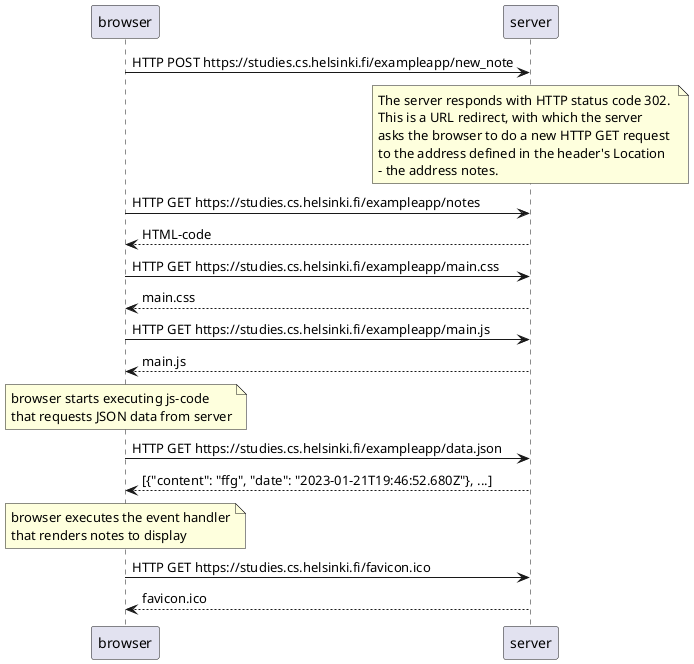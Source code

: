 @startuml New note diagram

browser->server: HTTP POST https://studies.cs.helsinki.fi/exampleapp/new_note
note over server
The server responds with HTTP status code 302. 
This is a URL redirect, with which the server 
asks the browser to do a new HTTP GET request 
to the address defined in the header's Location 
- the address notes.
end note

browser->server: HTTP GET https://studies.cs.helsinki.fi/exampleapp/notes
server-->browser: HTML-code
browser->server: HTTP GET https://studies.cs.helsinki.fi/exampleapp/main.css
server-->browser: main.css
browser->server: HTTP GET https://studies.cs.helsinki.fi/exampleapp/main.js
server-->browser: main.js

note over browser
browser starts executing js-code
that requests JSON data from server
end note

browser->server: HTTP GET https://studies.cs.helsinki.fi/exampleapp/data.json
server-->browser: [{"content": "ffg", "date": "2023-01-21T19:46:52.680Z"}, ...]

note over browser
browser executes the event handler
that renders notes to display
end note

browser->server: HTTP GET https://studies.cs.helsinki.fi/favicon.ico
server-->browser: favicon.ico

@enduml